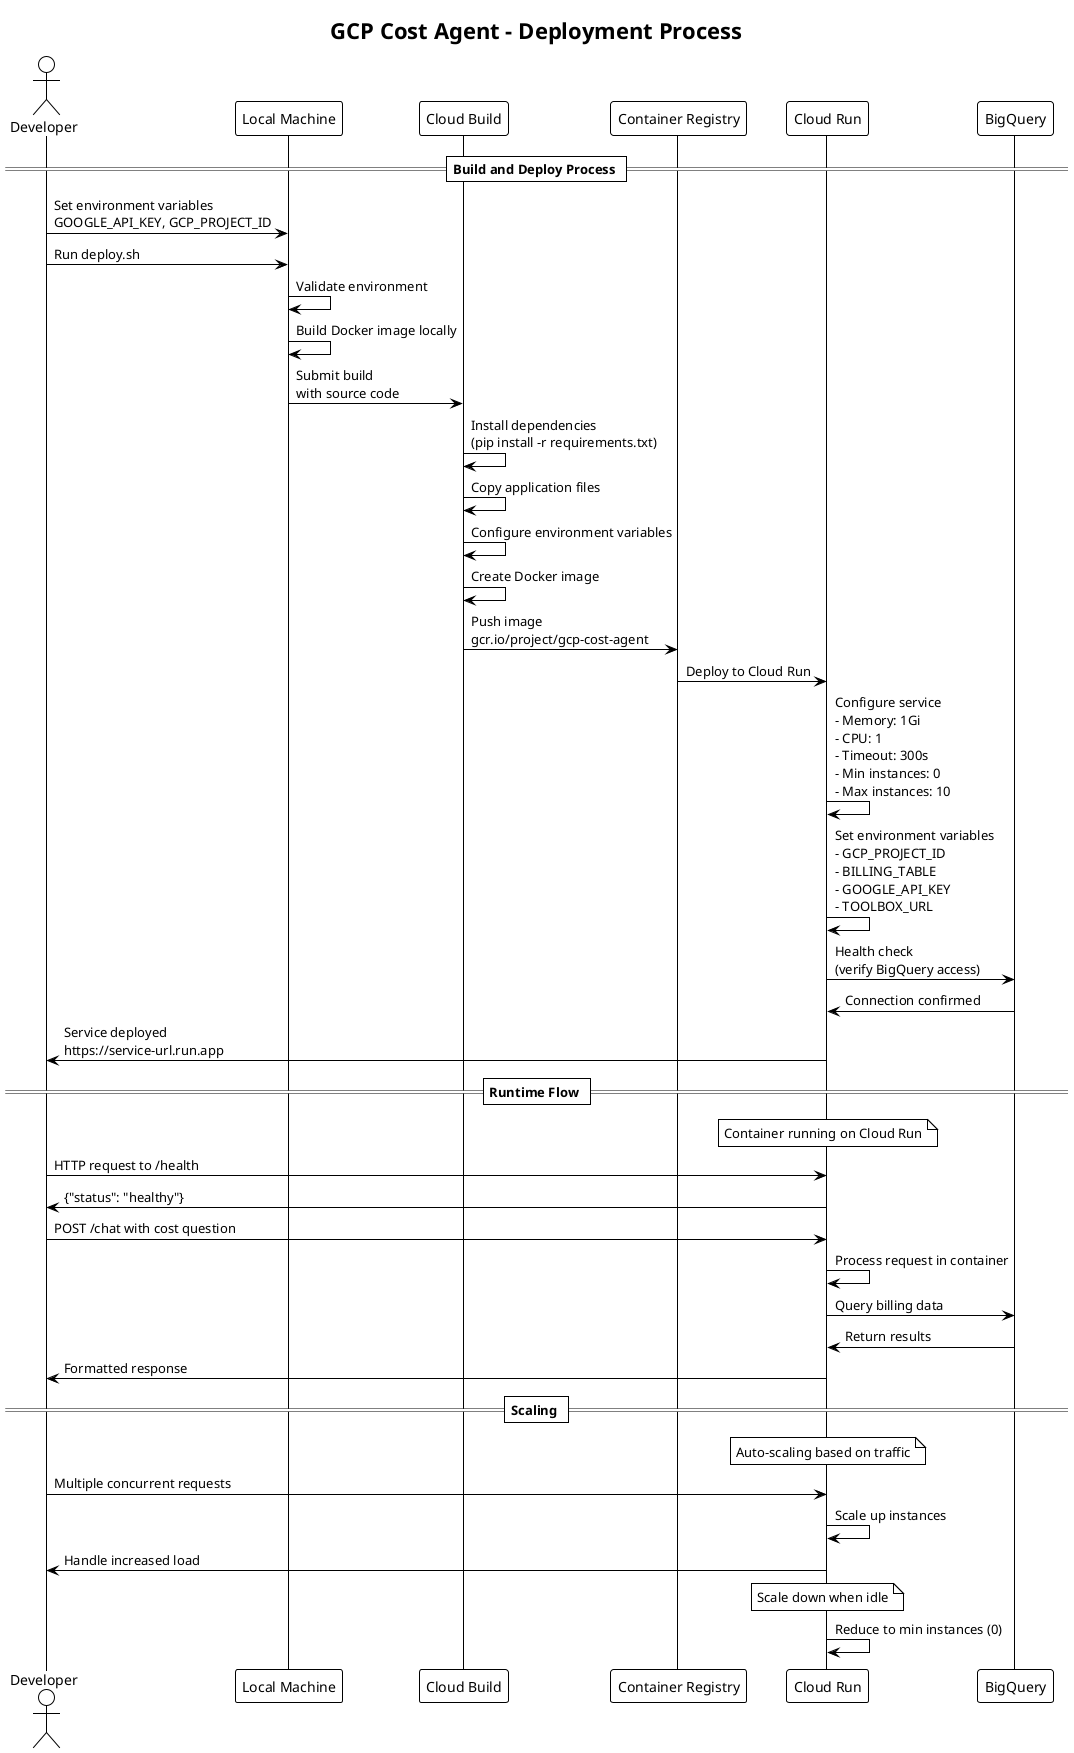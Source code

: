 @startuml Cloud Run Deployment Flow
!theme plain
title GCP Cost Agent - Deployment Process

actor Developer
participant "Local Machine" as Local
participant "Cloud Build" as Build
participant "Container Registry" as Registry
participant "Cloud Run" as Run
participant "BigQuery" as BQ

== Build and Deploy Process ==

Developer -> Local: Set environment variables\nGOOGLE_API_KEY, GCP_PROJECT_ID
Developer -> Local: Run deploy.sh

Local -> Local: Validate environment
Local -> Local: Build Docker image locally

Local -> Build: Submit build\nwith source code
Build -> Build: Install dependencies\n(pip install -r requirements.txt)
Build -> Build: Copy application files
Build -> Build: Configure environment variables
Build -> Build: Create Docker image

Build -> Registry: Push image\ngcr.io/project/gcp-cost-agent

Registry -> Run: Deploy to Cloud Run
Run -> Run: Configure service\n- Memory: 1Gi\n- CPU: 1\n- Timeout: 300s\n- Min instances: 0\n- Max instances: 10

Run -> Run: Set environment variables\n- GCP_PROJECT_ID\n- BILLING_TABLE\n- GOOGLE_API_KEY\n- TOOLBOX_URL

Run -> BQ: Health check\n(verify BigQuery access)
BQ -> Run: Connection confirmed

Run -> Developer: Service deployed\nhttps://service-url.run.app

== Runtime Flow ==

note over Run: Container running on Cloud Run
Developer -> Run: HTTP request to /health
Run -> Developer: {"status": "healthy"}

Developer -> Run: POST /chat with cost question
Run -> Run: Process request in container
Run -> BQ: Query billing data
BQ -> Run: Return results
Run -> Developer: Formatted response

== Scaling ==

note over Run: Auto-scaling based on traffic
Developer -> Run: Multiple concurrent requests
Run -> Run: Scale up instances
Run -> Developer: Handle increased load

note over Run: Scale down when idle
Run -> Run: Reduce to min instances (0)

@enduml

